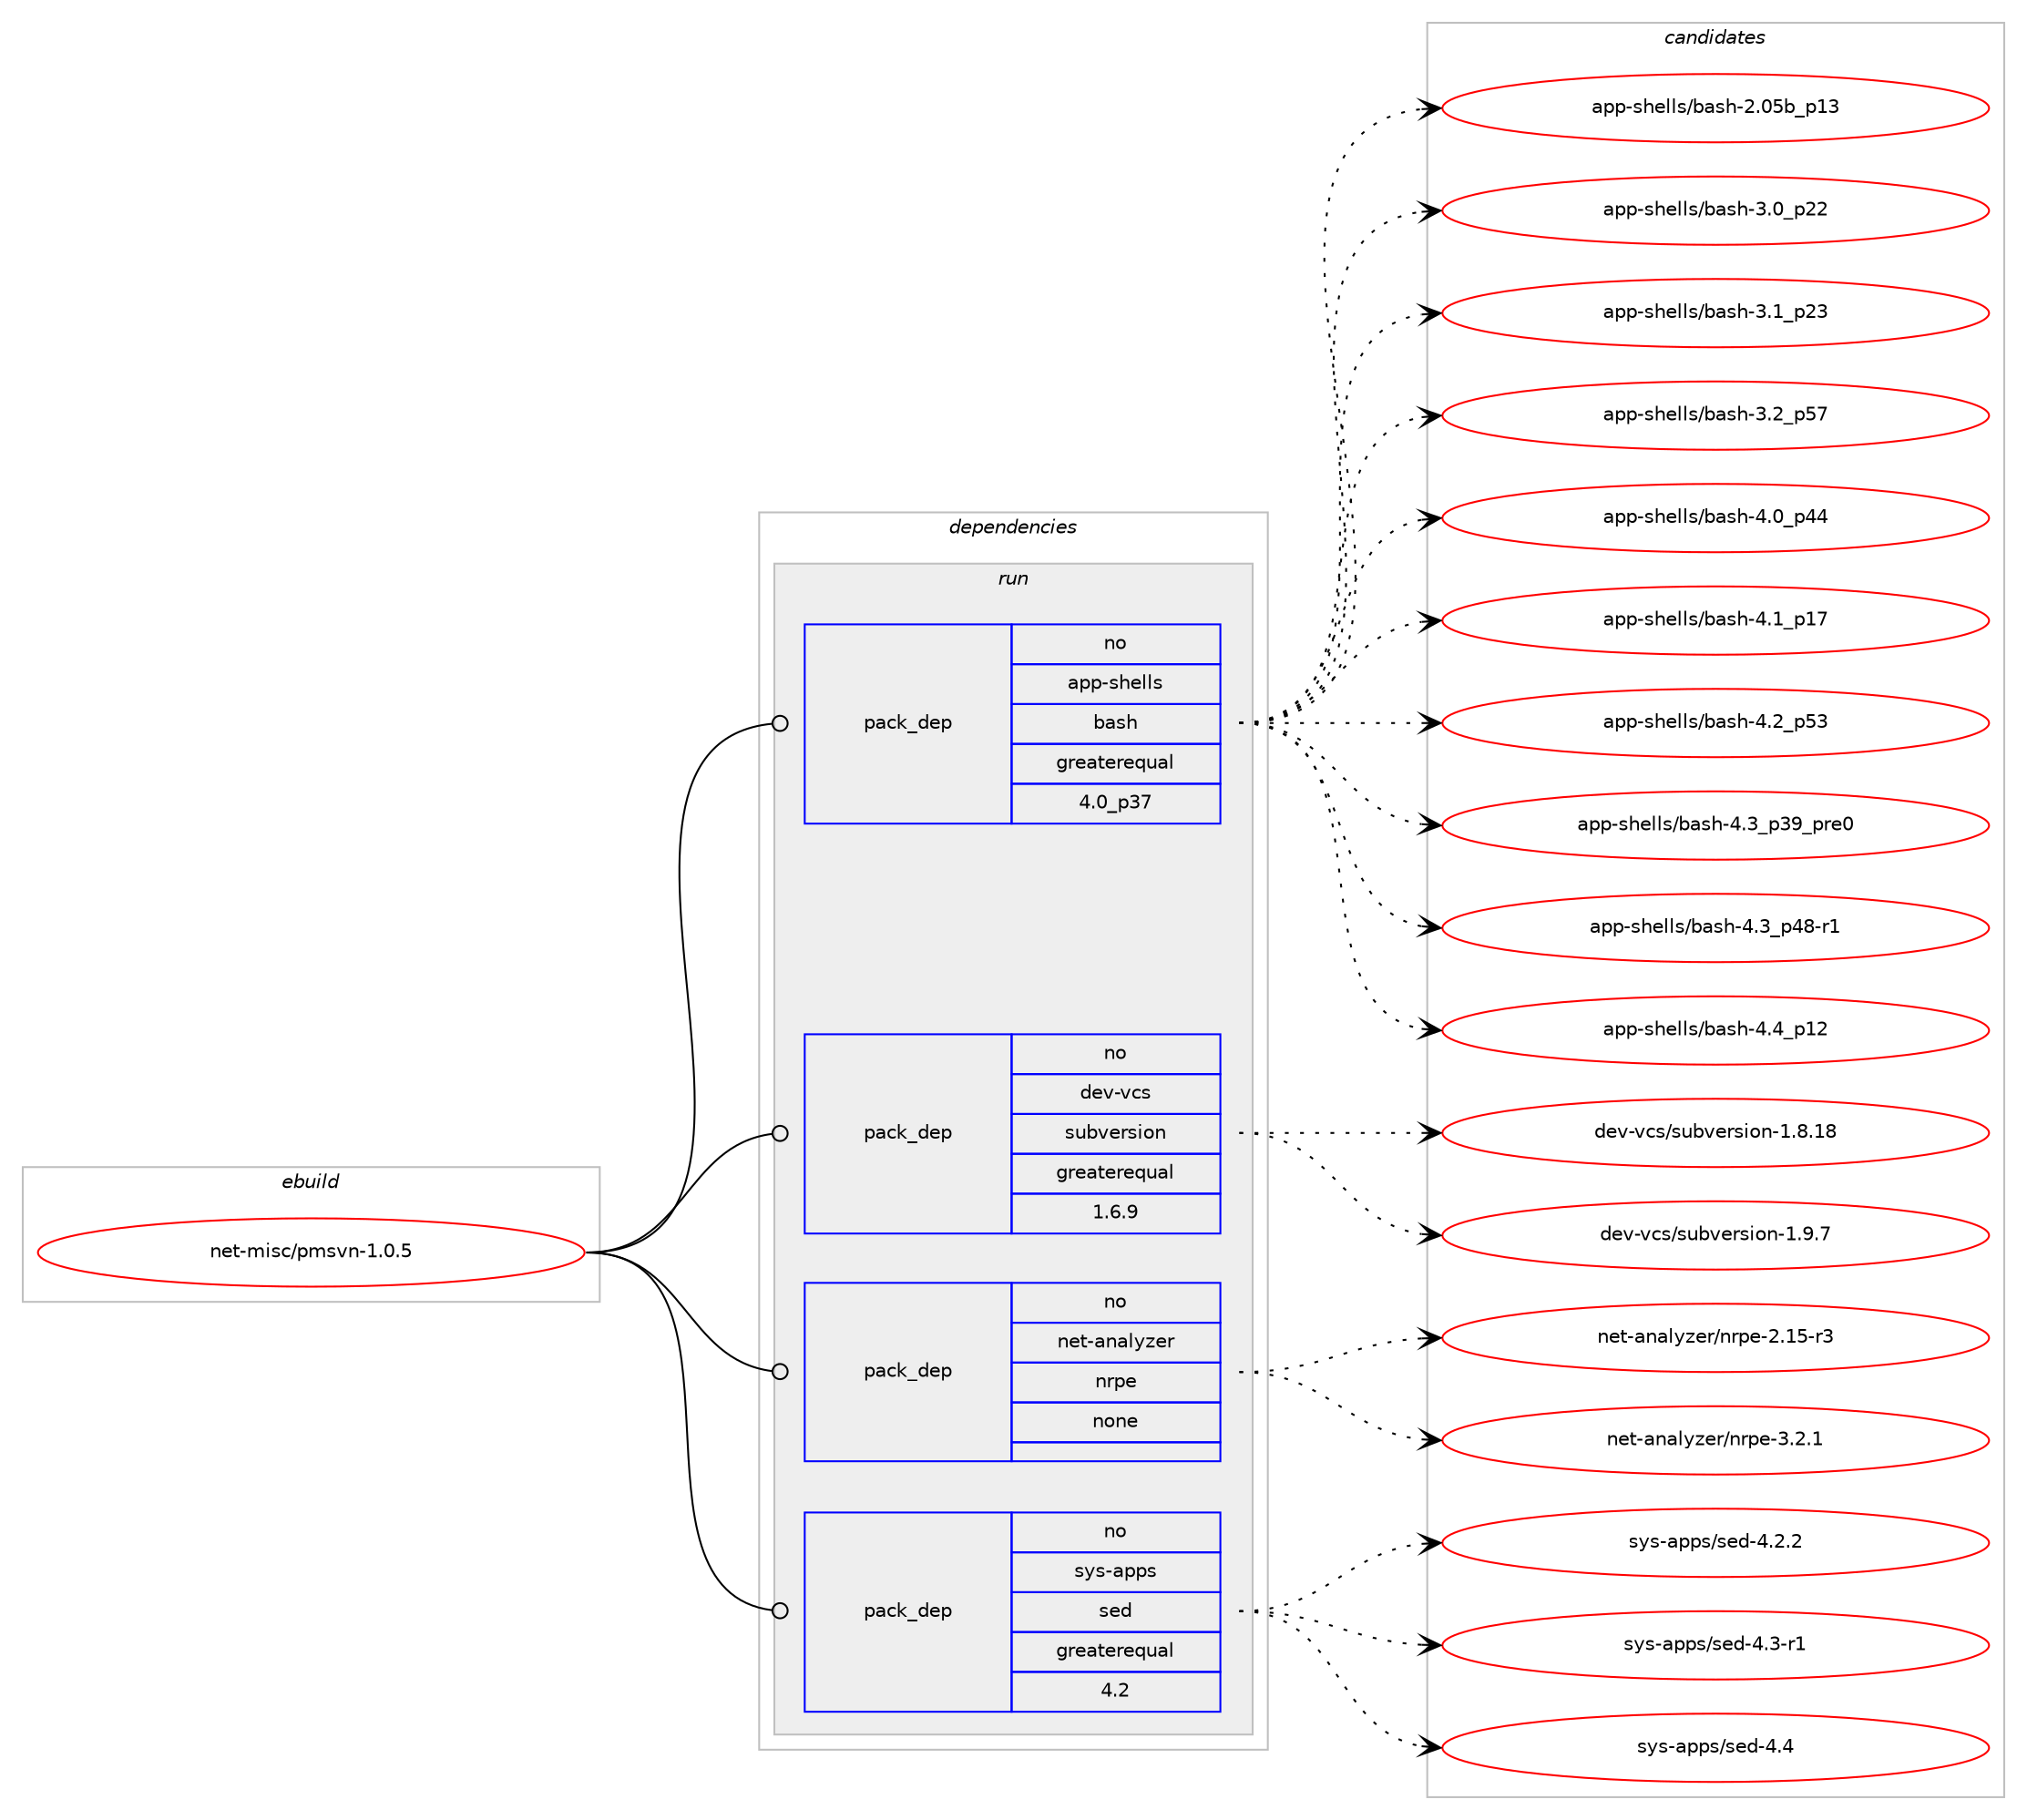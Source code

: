 digraph prolog {

# *************
# Graph options
# *************

newrank=true;
concentrate=true;
compound=true;
graph [rankdir=LR,fontname=Helvetica,fontsize=10,ranksep=1.5];#, ranksep=2.5, nodesep=0.2];
edge  [arrowhead=vee];
node  [fontname=Helvetica,fontsize=10];

# **********
# The ebuild
# **********

subgraph cluster_leftcol {
color=gray;
rank=same;
label=<<i>ebuild</i>>;
id [label="net-misc/pmsvn-1.0.5", color=red, width=4, href="../net-misc/pmsvn-1.0.5.svg"];
}

# ****************
# The dependencies
# ****************

subgraph cluster_midcol {
color=gray;
label=<<i>dependencies</i>>;
subgraph cluster_compile {
fillcolor="#eeeeee";
style=filled;
label=<<i>compile</i>>;
}
subgraph cluster_compileandrun {
fillcolor="#eeeeee";
style=filled;
label=<<i>compile and run</i>>;
}
subgraph cluster_run {
fillcolor="#eeeeee";
style=filled;
label=<<i>run</i>>;
subgraph pack315611 {
dependency429201 [label=<<TABLE BORDER="0" CELLBORDER="1" CELLSPACING="0" CELLPADDING="4" WIDTH="220"><TR><TD ROWSPAN="6" CELLPADDING="30">pack_dep</TD></TR><TR><TD WIDTH="110">no</TD></TR><TR><TD>app-shells</TD></TR><TR><TD>bash</TD></TR><TR><TD>greaterequal</TD></TR><TR><TD>4.0_p37</TD></TR></TABLE>>, shape=none, color=blue];
}
id:e -> dependency429201:w [weight=20,style="solid",arrowhead="odot"];
subgraph pack315612 {
dependency429202 [label=<<TABLE BORDER="0" CELLBORDER="1" CELLSPACING="0" CELLPADDING="4" WIDTH="220"><TR><TD ROWSPAN="6" CELLPADDING="30">pack_dep</TD></TR><TR><TD WIDTH="110">no</TD></TR><TR><TD>dev-vcs</TD></TR><TR><TD>subversion</TD></TR><TR><TD>greaterequal</TD></TR><TR><TD>1.6.9</TD></TR></TABLE>>, shape=none, color=blue];
}
id:e -> dependency429202:w [weight=20,style="solid",arrowhead="odot"];
subgraph pack315613 {
dependency429203 [label=<<TABLE BORDER="0" CELLBORDER="1" CELLSPACING="0" CELLPADDING="4" WIDTH="220"><TR><TD ROWSPAN="6" CELLPADDING="30">pack_dep</TD></TR><TR><TD WIDTH="110">no</TD></TR><TR><TD>net-analyzer</TD></TR><TR><TD>nrpe</TD></TR><TR><TD>none</TD></TR><TR><TD></TD></TR></TABLE>>, shape=none, color=blue];
}
id:e -> dependency429203:w [weight=20,style="solid",arrowhead="odot"];
subgraph pack315614 {
dependency429204 [label=<<TABLE BORDER="0" CELLBORDER="1" CELLSPACING="0" CELLPADDING="4" WIDTH="220"><TR><TD ROWSPAN="6" CELLPADDING="30">pack_dep</TD></TR><TR><TD WIDTH="110">no</TD></TR><TR><TD>sys-apps</TD></TR><TR><TD>sed</TD></TR><TR><TD>greaterequal</TD></TR><TR><TD>4.2</TD></TR></TABLE>>, shape=none, color=blue];
}
id:e -> dependency429204:w [weight=20,style="solid",arrowhead="odot"];
}
}

# **************
# The candidates
# **************

subgraph cluster_choices {
rank=same;
color=gray;
label=<<i>candidates</i>>;

subgraph choice315611 {
color=black;
nodesep=1;
choice9711211245115104101108108115479897115104455046485398951124951 [label="app-shells/bash-2.05b_p13", color=red, width=4,href="../app-shells/bash-2.05b_p13.svg"];
choice971121124511510410110810811547989711510445514648951125050 [label="app-shells/bash-3.0_p22", color=red, width=4,href="../app-shells/bash-3.0_p22.svg"];
choice971121124511510410110810811547989711510445514649951125051 [label="app-shells/bash-3.1_p23", color=red, width=4,href="../app-shells/bash-3.1_p23.svg"];
choice971121124511510410110810811547989711510445514650951125355 [label="app-shells/bash-3.2_p57", color=red, width=4,href="../app-shells/bash-3.2_p57.svg"];
choice971121124511510410110810811547989711510445524648951125252 [label="app-shells/bash-4.0_p44", color=red, width=4,href="../app-shells/bash-4.0_p44.svg"];
choice971121124511510410110810811547989711510445524649951124955 [label="app-shells/bash-4.1_p17", color=red, width=4,href="../app-shells/bash-4.1_p17.svg"];
choice971121124511510410110810811547989711510445524650951125351 [label="app-shells/bash-4.2_p53", color=red, width=4,href="../app-shells/bash-4.2_p53.svg"];
choice9711211245115104101108108115479897115104455246519511251579511211410148 [label="app-shells/bash-4.3_p39_pre0", color=red, width=4,href="../app-shells/bash-4.3_p39_pre0.svg"];
choice9711211245115104101108108115479897115104455246519511252564511449 [label="app-shells/bash-4.3_p48-r1", color=red, width=4,href="../app-shells/bash-4.3_p48-r1.svg"];
choice971121124511510410110810811547989711510445524652951124950 [label="app-shells/bash-4.4_p12", color=red, width=4,href="../app-shells/bash-4.4_p12.svg"];
dependency429201:e -> choice9711211245115104101108108115479897115104455046485398951124951:w [style=dotted,weight="100"];
dependency429201:e -> choice971121124511510410110810811547989711510445514648951125050:w [style=dotted,weight="100"];
dependency429201:e -> choice971121124511510410110810811547989711510445514649951125051:w [style=dotted,weight="100"];
dependency429201:e -> choice971121124511510410110810811547989711510445514650951125355:w [style=dotted,weight="100"];
dependency429201:e -> choice971121124511510410110810811547989711510445524648951125252:w [style=dotted,weight="100"];
dependency429201:e -> choice971121124511510410110810811547989711510445524649951124955:w [style=dotted,weight="100"];
dependency429201:e -> choice971121124511510410110810811547989711510445524650951125351:w [style=dotted,weight="100"];
dependency429201:e -> choice9711211245115104101108108115479897115104455246519511251579511211410148:w [style=dotted,weight="100"];
dependency429201:e -> choice9711211245115104101108108115479897115104455246519511252564511449:w [style=dotted,weight="100"];
dependency429201:e -> choice971121124511510410110810811547989711510445524652951124950:w [style=dotted,weight="100"];
}
subgraph choice315612 {
color=black;
nodesep=1;
choice1001011184511899115471151179811810111411510511111045494656464956 [label="dev-vcs/subversion-1.8.18", color=red, width=4,href="../dev-vcs/subversion-1.8.18.svg"];
choice10010111845118991154711511798118101114115105111110454946574655 [label="dev-vcs/subversion-1.9.7", color=red, width=4,href="../dev-vcs/subversion-1.9.7.svg"];
dependency429202:e -> choice1001011184511899115471151179811810111411510511111045494656464956:w [style=dotted,weight="100"];
dependency429202:e -> choice10010111845118991154711511798118101114115105111110454946574655:w [style=dotted,weight="100"];
}
subgraph choice315613 {
color=black;
nodesep=1;
choice1101011164597110971081211221011144711011411210145504649534511451 [label="net-analyzer/nrpe-2.15-r3", color=red, width=4,href="../net-analyzer/nrpe-2.15-r3.svg"];
choice11010111645971109710812112210111447110114112101455146504649 [label="net-analyzer/nrpe-3.2.1", color=red, width=4,href="../net-analyzer/nrpe-3.2.1.svg"];
dependency429203:e -> choice1101011164597110971081211221011144711011411210145504649534511451:w [style=dotted,weight="100"];
dependency429203:e -> choice11010111645971109710812112210111447110114112101455146504649:w [style=dotted,weight="100"];
}
subgraph choice315614 {
color=black;
nodesep=1;
choice115121115459711211211547115101100455246504650 [label="sys-apps/sed-4.2.2", color=red, width=4,href="../sys-apps/sed-4.2.2.svg"];
choice115121115459711211211547115101100455246514511449 [label="sys-apps/sed-4.3-r1", color=red, width=4,href="../sys-apps/sed-4.3-r1.svg"];
choice11512111545971121121154711510110045524652 [label="sys-apps/sed-4.4", color=red, width=4,href="../sys-apps/sed-4.4.svg"];
dependency429204:e -> choice115121115459711211211547115101100455246504650:w [style=dotted,weight="100"];
dependency429204:e -> choice115121115459711211211547115101100455246514511449:w [style=dotted,weight="100"];
dependency429204:e -> choice11512111545971121121154711510110045524652:w [style=dotted,weight="100"];
}
}

}

